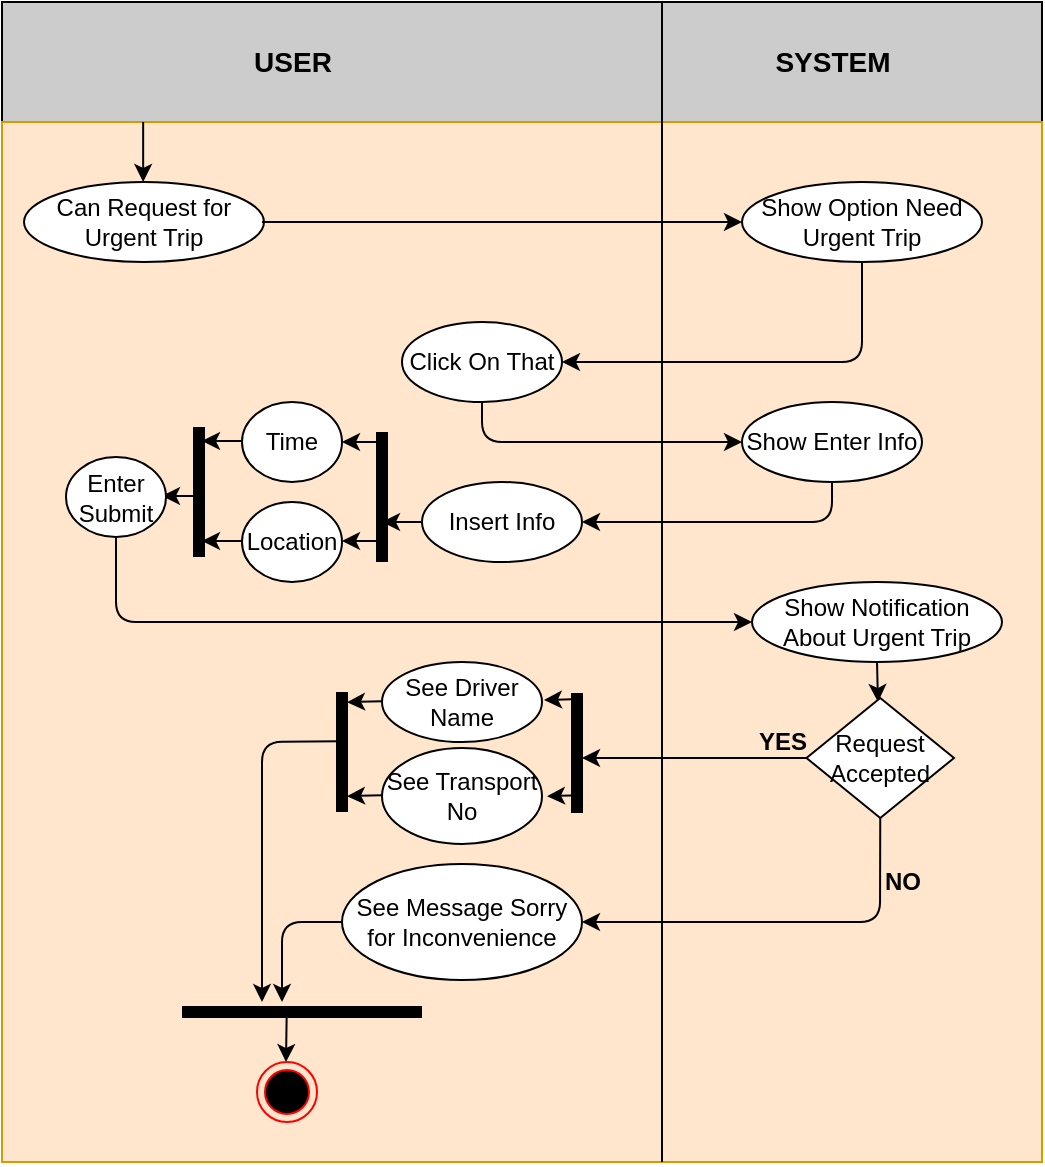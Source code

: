 <mxfile version="15.0.2" type="github">
  <diagram id="8EFuCePgdFfzcMcO1Cze" name="Page-1">
    <mxGraphModel dx="1221" dy="613" grid="1" gridSize="10" guides="1" tooltips="1" connect="1" arrows="1" fold="1" page="1" pageScale="1" pageWidth="827" pageHeight="1169" math="0" shadow="0">
      <root>
        <mxCell id="0" />
        <mxCell id="1" parent="0" />
        <mxCell id="3e9EwzFwx39Q3SCBlUT0-57" value="" style="rounded=0;whiteSpace=wrap;html=1;strokeColor=#000000;fillColor=#CCCCCC;" vertex="1" parent="1">
          <mxGeometry x="150" y="20" width="520" height="60" as="geometry" />
        </mxCell>
        <mxCell id="3e9EwzFwx39Q3SCBlUT0-55" value="" style="whiteSpace=wrap;html=1;aspect=fixed;strokeColor=#d79b00;fillColor=#ffe6cc;" vertex="1" parent="1">
          <mxGeometry x="150" y="80" width="520" height="520" as="geometry" />
        </mxCell>
        <mxCell id="3e9EwzFwx39Q3SCBlUT0-1" value="&lt;b&gt;&lt;font style=&quot;font-size: 14px&quot;&gt;USER&lt;/font&gt;&lt;/b&gt;" style="text;html=1;align=center;verticalAlign=middle;resizable=0;points=[];autosize=1;strokeColor=none;" vertex="1" parent="1">
          <mxGeometry x="270" y="40" width="50" height="20" as="geometry" />
        </mxCell>
        <mxCell id="3e9EwzFwx39Q3SCBlUT0-2" value="&lt;b&gt;&lt;font style=&quot;font-size: 14px&quot;&gt;SYSTEM&lt;/font&gt;&lt;/b&gt;" style="text;html=1;align=center;verticalAlign=middle;resizable=0;points=[];autosize=1;strokeColor=none;" vertex="1" parent="1">
          <mxGeometry x="530" y="40" width="70" height="20" as="geometry" />
        </mxCell>
        <mxCell id="3e9EwzFwx39Q3SCBlUT0-3" value="" style="endArrow=classic;html=1;" edge="1" parent="1">
          <mxGeometry width="50" height="50" relative="1" as="geometry">
            <mxPoint x="220.58" y="80" as="sourcePoint" />
            <mxPoint x="220.58" y="110" as="targetPoint" />
          </mxGeometry>
        </mxCell>
        <mxCell id="3e9EwzFwx39Q3SCBlUT0-4" value="Can Request for Urgent Trip" style="ellipse;whiteSpace=wrap;html=1;" vertex="1" parent="1">
          <mxGeometry x="161" y="110" width="120" height="40" as="geometry" />
        </mxCell>
        <mxCell id="3e9EwzFwx39Q3SCBlUT0-5" value="" style="endArrow=classic;html=1;entryX=0;entryY=0.5;entryDx=0;entryDy=0;" edge="1" parent="1" target="3e9EwzFwx39Q3SCBlUT0-6">
          <mxGeometry width="50" height="50" relative="1" as="geometry">
            <mxPoint x="280" y="130" as="sourcePoint" />
            <mxPoint x="400" y="130" as="targetPoint" />
          </mxGeometry>
        </mxCell>
        <mxCell id="3e9EwzFwx39Q3SCBlUT0-6" value="Show Option Need Urgent Trip" style="ellipse;whiteSpace=wrap;html=1;" vertex="1" parent="1">
          <mxGeometry x="520" y="110" width="120" height="40" as="geometry" />
        </mxCell>
        <mxCell id="3e9EwzFwx39Q3SCBlUT0-7" value="" style="endArrow=classic;html=1;exitX=0.5;exitY=1;exitDx=0;exitDy=0;entryX=1;entryY=0.5;entryDx=0;entryDy=0;" edge="1" parent="1" source="3e9EwzFwx39Q3SCBlUT0-6" target="3e9EwzFwx39Q3SCBlUT0-8">
          <mxGeometry width="50" height="50" relative="1" as="geometry">
            <mxPoint x="390" y="290" as="sourcePoint" />
            <mxPoint x="480" y="200" as="targetPoint" />
            <Array as="points">
              <mxPoint x="580" y="200" />
            </Array>
          </mxGeometry>
        </mxCell>
        <mxCell id="3e9EwzFwx39Q3SCBlUT0-8" value="Click On That" style="ellipse;whiteSpace=wrap;html=1;" vertex="1" parent="1">
          <mxGeometry x="350" y="180" width="80" height="40" as="geometry" />
        </mxCell>
        <mxCell id="3e9EwzFwx39Q3SCBlUT0-9" value="" style="endArrow=classic;html=1;exitX=0.5;exitY=1;exitDx=0;exitDy=0;exitPerimeter=0;" edge="1" parent="1" source="3e9EwzFwx39Q3SCBlUT0-8">
          <mxGeometry width="50" height="50" relative="1" as="geometry">
            <mxPoint x="270" y="230" as="sourcePoint" />
            <mxPoint x="520" y="240" as="targetPoint" />
            <Array as="points">
              <mxPoint x="390" y="240" />
            </Array>
          </mxGeometry>
        </mxCell>
        <mxCell id="3e9EwzFwx39Q3SCBlUT0-10" value="Show Enter Info" style="ellipse;whiteSpace=wrap;html=1;" vertex="1" parent="1">
          <mxGeometry x="520" y="220" width="90" height="40" as="geometry" />
        </mxCell>
        <mxCell id="3e9EwzFwx39Q3SCBlUT0-11" value="" style="endArrow=classic;html=1;exitX=0.5;exitY=1;exitDx=0;exitDy=0;entryX=1;entryY=0.5;entryDx=0;entryDy=0;" edge="1" parent="1" source="3e9EwzFwx39Q3SCBlUT0-10" target="3e9EwzFwx39Q3SCBlUT0-12">
          <mxGeometry width="50" height="50" relative="1" as="geometry">
            <mxPoint x="390" y="290" as="sourcePoint" />
            <mxPoint x="480" y="280" as="targetPoint" />
            <Array as="points">
              <mxPoint x="565" y="280" />
            </Array>
          </mxGeometry>
        </mxCell>
        <mxCell id="3e9EwzFwx39Q3SCBlUT0-12" value="Insert Info" style="ellipse;whiteSpace=wrap;html=1;" vertex="1" parent="1">
          <mxGeometry x="360" y="260" width="80" height="40" as="geometry" />
        </mxCell>
        <mxCell id="3e9EwzFwx39Q3SCBlUT0-13" value="" style="endArrow=classic;html=1;exitX=0;exitY=0.5;exitDx=0;exitDy=0;" edge="1" parent="1" source="3e9EwzFwx39Q3SCBlUT0-12">
          <mxGeometry width="50" height="50" relative="1" as="geometry">
            <mxPoint x="390" y="290" as="sourcePoint" />
            <mxPoint x="340" y="280" as="targetPoint" />
          </mxGeometry>
        </mxCell>
        <mxCell id="3e9EwzFwx39Q3SCBlUT0-14" value="" style="shape=line;html=1;strokeWidth=6;rotation=-90;" vertex="1" parent="1">
          <mxGeometry x="307.5" y="262.5" width="65" height="10" as="geometry" />
        </mxCell>
        <mxCell id="3e9EwzFwx39Q3SCBlUT0-16" value="" style="endArrow=classic;html=1;" edge="1" parent="1">
          <mxGeometry width="50" height="50" relative="1" as="geometry">
            <mxPoint x="340" y="240" as="sourcePoint" />
            <mxPoint x="320" y="240" as="targetPoint" />
          </mxGeometry>
        </mxCell>
        <mxCell id="3e9EwzFwx39Q3SCBlUT0-17" value="" style="endArrow=classic;html=1;" edge="1" parent="1">
          <mxGeometry width="50" height="50" relative="1" as="geometry">
            <mxPoint x="340" y="289.5" as="sourcePoint" />
            <mxPoint x="320" y="289.5" as="targetPoint" />
          </mxGeometry>
        </mxCell>
        <mxCell id="3e9EwzFwx39Q3SCBlUT0-18" value="Time" style="ellipse;whiteSpace=wrap;html=1;" vertex="1" parent="1">
          <mxGeometry x="270" y="220" width="50" height="40" as="geometry" />
        </mxCell>
        <mxCell id="3e9EwzFwx39Q3SCBlUT0-19" value="Location" style="ellipse;whiteSpace=wrap;html=1;" vertex="1" parent="1">
          <mxGeometry x="270" y="270" width="50" height="40" as="geometry" />
        </mxCell>
        <mxCell id="3e9EwzFwx39Q3SCBlUT0-20" value="" style="shape=line;html=1;strokeWidth=6;rotation=-90;" vertex="1" parent="1">
          <mxGeometry x="216" y="260" width="65" height="10" as="geometry" />
        </mxCell>
        <mxCell id="3e9EwzFwx39Q3SCBlUT0-21" value="" style="endArrow=classic;html=1;" edge="1" parent="1">
          <mxGeometry width="50" height="50" relative="1" as="geometry">
            <mxPoint x="270" y="289.5" as="sourcePoint" />
            <mxPoint x="250" y="289.5" as="targetPoint" />
          </mxGeometry>
        </mxCell>
        <mxCell id="3e9EwzFwx39Q3SCBlUT0-22" value="" style="endArrow=classic;html=1;" edge="1" parent="1">
          <mxGeometry width="50" height="50" relative="1" as="geometry">
            <mxPoint x="270" y="239.5" as="sourcePoint" />
            <mxPoint x="250" y="239.5" as="targetPoint" />
          </mxGeometry>
        </mxCell>
        <mxCell id="3e9EwzFwx39Q3SCBlUT0-23" value="" style="endArrow=classic;html=1;" edge="1" parent="1">
          <mxGeometry width="50" height="50" relative="1" as="geometry">
            <mxPoint x="250" y="267" as="sourcePoint" />
            <mxPoint x="230" y="267" as="targetPoint" />
          </mxGeometry>
        </mxCell>
        <mxCell id="3e9EwzFwx39Q3SCBlUT0-24" value="Enter Submit" style="ellipse;whiteSpace=wrap;html=1;" vertex="1" parent="1">
          <mxGeometry x="182" y="247.5" width="50" height="40" as="geometry" />
        </mxCell>
        <mxCell id="3e9EwzFwx39Q3SCBlUT0-25" value="" style="endArrow=classic;html=1;exitX=0.5;exitY=1;exitDx=0;exitDy=0;entryX=0;entryY=0.5;entryDx=0;entryDy=0;" edge="1" parent="1" source="3e9EwzFwx39Q3SCBlUT0-24" target="3e9EwzFwx39Q3SCBlUT0-27">
          <mxGeometry width="50" height="50" relative="1" as="geometry">
            <mxPoint x="270" y="280" as="sourcePoint" />
            <mxPoint x="520" y="360" as="targetPoint" />
            <Array as="points">
              <mxPoint x="207" y="330" />
            </Array>
          </mxGeometry>
        </mxCell>
        <mxCell id="3e9EwzFwx39Q3SCBlUT0-27" value="Show Notification About Urgent Trip" style="ellipse;whiteSpace=wrap;html=1;" vertex="1" parent="1">
          <mxGeometry x="525" y="310" width="125" height="40" as="geometry" />
        </mxCell>
        <mxCell id="3e9EwzFwx39Q3SCBlUT0-28" value="" style="endArrow=classic;html=1;exitX=0.5;exitY=1;exitDx=0;exitDy=0;" edge="1" parent="1" source="3e9EwzFwx39Q3SCBlUT0-27">
          <mxGeometry width="50" height="50" relative="1" as="geometry">
            <mxPoint x="300" y="380" as="sourcePoint" />
            <mxPoint x="588" y="370" as="targetPoint" />
          </mxGeometry>
        </mxCell>
        <mxCell id="3e9EwzFwx39Q3SCBlUT0-29" value="Request Accepted" style="rhombus;whiteSpace=wrap;html=1;strokeColor=#000000;" vertex="1" parent="1">
          <mxGeometry x="552.25" y="368" width="73.75" height="60" as="geometry" />
        </mxCell>
        <mxCell id="3e9EwzFwx39Q3SCBlUT0-30" value="" style="endArrow=classic;html=1;exitX=0;exitY=0.5;exitDx=0;exitDy=0;" edge="1" parent="1" source="3e9EwzFwx39Q3SCBlUT0-29">
          <mxGeometry width="50" height="50" relative="1" as="geometry">
            <mxPoint x="300" y="370" as="sourcePoint" />
            <mxPoint x="440" y="398" as="targetPoint" />
            <Array as="points">
              <mxPoint x="520" y="398" />
            </Array>
          </mxGeometry>
        </mxCell>
        <mxCell id="3e9EwzFwx39Q3SCBlUT0-31" value="&lt;b&gt;YES&lt;/b&gt;" style="text;html=1;align=center;verticalAlign=middle;resizable=0;points=[];autosize=1;strokeColor=none;" vertex="1" parent="1">
          <mxGeometry x="520" y="380" width="40" height="20" as="geometry" />
        </mxCell>
        <mxCell id="3e9EwzFwx39Q3SCBlUT0-36" value="See Driver Name" style="ellipse;whiteSpace=wrap;html=1;" vertex="1" parent="1">
          <mxGeometry x="340" y="350" width="80" height="40" as="geometry" />
        </mxCell>
        <mxCell id="3e9EwzFwx39Q3SCBlUT0-37" value="See Transport No" style="ellipse;whiteSpace=wrap;html=1;" vertex="1" parent="1">
          <mxGeometry x="340" y="393" width="80" height="48" as="geometry" />
        </mxCell>
        <mxCell id="3e9EwzFwx39Q3SCBlUT0-38" value="" style="shape=line;html=1;strokeWidth=6;rotation=-90;" vertex="1" parent="1">
          <mxGeometry x="407.5" y="390.5" width="60" height="10" as="geometry" />
        </mxCell>
        <mxCell id="3e9EwzFwx39Q3SCBlUT0-39" value="" style="endArrow=classic;html=1;exitX=1;exitY=0.5;exitDx=0;exitDy=0;exitPerimeter=0;" edge="1" parent="1">
          <mxGeometry width="50" height="50" relative="1" as="geometry">
            <mxPoint x="438.5" y="368.5" as="sourcePoint" />
            <mxPoint x="421" y="369" as="targetPoint" />
          </mxGeometry>
        </mxCell>
        <mxCell id="3e9EwzFwx39Q3SCBlUT0-40" value="" style="endArrow=classic;html=1;exitX=1;exitY=0.5;exitDx=0;exitDy=0;exitPerimeter=0;" edge="1" parent="1">
          <mxGeometry width="50" height="50" relative="1" as="geometry">
            <mxPoint x="440" y="416.58" as="sourcePoint" />
            <mxPoint x="422.5" y="417.08" as="targetPoint" />
          </mxGeometry>
        </mxCell>
        <mxCell id="3e9EwzFwx39Q3SCBlUT0-43" value="" style="endArrow=classic;html=1;exitX=0.5;exitY=1;exitDx=0;exitDy=0;" edge="1" parent="1" source="3e9EwzFwx39Q3SCBlUT0-29">
          <mxGeometry width="50" height="50" relative="1" as="geometry">
            <mxPoint x="300" y="360" as="sourcePoint" />
            <mxPoint x="440" y="480" as="targetPoint" />
            <Array as="points">
              <mxPoint x="589" y="480" />
            </Array>
          </mxGeometry>
        </mxCell>
        <mxCell id="3e9EwzFwx39Q3SCBlUT0-44" value="&lt;b&gt;NO&lt;/b&gt;" style="text;html=1;align=center;verticalAlign=middle;resizable=0;points=[];autosize=1;strokeColor=none;" vertex="1" parent="1">
          <mxGeometry x="585" y="450" width="30" height="20" as="geometry" />
        </mxCell>
        <mxCell id="3e9EwzFwx39Q3SCBlUT0-45" value="See Message Sorry for Inconvenience" style="ellipse;whiteSpace=wrap;html=1;" vertex="1" parent="1">
          <mxGeometry x="320" y="451" width="120" height="58" as="geometry" />
        </mxCell>
        <mxCell id="3e9EwzFwx39Q3SCBlUT0-46" value="" style="shape=line;html=1;strokeWidth=6;rotation=0;" vertex="1" parent="1">
          <mxGeometry x="240" y="520" width="120" height="10" as="geometry" />
        </mxCell>
        <mxCell id="3e9EwzFwx39Q3SCBlUT0-47" value="" style="endArrow=classic;html=1;exitX=1;exitY=0.5;exitDx=0;exitDy=0;exitPerimeter=0;" edge="1" parent="1">
          <mxGeometry width="50" height="50" relative="1" as="geometry">
            <mxPoint x="340" y="369.58" as="sourcePoint" />
            <mxPoint x="322.5" y="370.08" as="targetPoint" />
          </mxGeometry>
        </mxCell>
        <mxCell id="3e9EwzFwx39Q3SCBlUT0-48" value="" style="endArrow=classic;html=1;exitX=1;exitY=0.5;exitDx=0;exitDy=0;exitPerimeter=0;" edge="1" parent="1">
          <mxGeometry width="50" height="50" relative="1" as="geometry">
            <mxPoint x="340" y="416.58" as="sourcePoint" />
            <mxPoint x="322.5" y="417.08" as="targetPoint" />
          </mxGeometry>
        </mxCell>
        <mxCell id="3e9EwzFwx39Q3SCBlUT0-49" value="" style="shape=line;html=1;strokeWidth=6;rotation=-90;" vertex="1" parent="1">
          <mxGeometry x="290" y="390" width="60" height="10" as="geometry" />
        </mxCell>
        <mxCell id="3e9EwzFwx39Q3SCBlUT0-50" value="" style="endArrow=classic;html=1;exitX=0.589;exitY=0.4;exitDx=0;exitDy=0;exitPerimeter=0;" edge="1" parent="1" source="3e9EwzFwx39Q3SCBlUT0-49">
          <mxGeometry width="50" height="50" relative="1" as="geometry">
            <mxPoint x="300" y="520" as="sourcePoint" />
            <mxPoint x="280" y="520" as="targetPoint" />
            <Array as="points">
              <mxPoint x="280" y="390" />
            </Array>
          </mxGeometry>
        </mxCell>
        <mxCell id="3e9EwzFwx39Q3SCBlUT0-51" value="" style="endArrow=classic;html=1;exitX=0;exitY=0.5;exitDx=0;exitDy=0;" edge="1" parent="1" source="3e9EwzFwx39Q3SCBlUT0-45">
          <mxGeometry width="50" height="50" relative="1" as="geometry">
            <mxPoint x="300" y="520" as="sourcePoint" />
            <mxPoint x="290" y="520" as="targetPoint" />
            <Array as="points">
              <mxPoint x="290" y="480" />
            </Array>
          </mxGeometry>
        </mxCell>
        <mxCell id="3e9EwzFwx39Q3SCBlUT0-52" value="" style="endArrow=classic;html=1;exitX=0.436;exitY=0.767;exitDx=0;exitDy=0;exitPerimeter=0;" edge="1" parent="1" source="3e9EwzFwx39Q3SCBlUT0-46">
          <mxGeometry width="50" height="50" relative="1" as="geometry">
            <mxPoint x="300" y="600" as="sourcePoint" />
            <mxPoint x="292" y="550" as="targetPoint" />
          </mxGeometry>
        </mxCell>
        <mxCell id="3e9EwzFwx39Q3SCBlUT0-53" value="" style="ellipse;html=1;shape=endState;fillColor=#000000;strokeColor=#ff0000;" vertex="1" parent="1">
          <mxGeometry x="277.5" y="550" width="30" height="30" as="geometry" />
        </mxCell>
        <mxCell id="3e9EwzFwx39Q3SCBlUT0-54" value="" style="endArrow=none;html=1;" edge="1" parent="1">
          <mxGeometry width="50" height="50" relative="1" as="geometry">
            <mxPoint x="480" y="600" as="sourcePoint" />
            <mxPoint x="480" y="20" as="targetPoint" />
          </mxGeometry>
        </mxCell>
      </root>
    </mxGraphModel>
  </diagram>
</mxfile>
